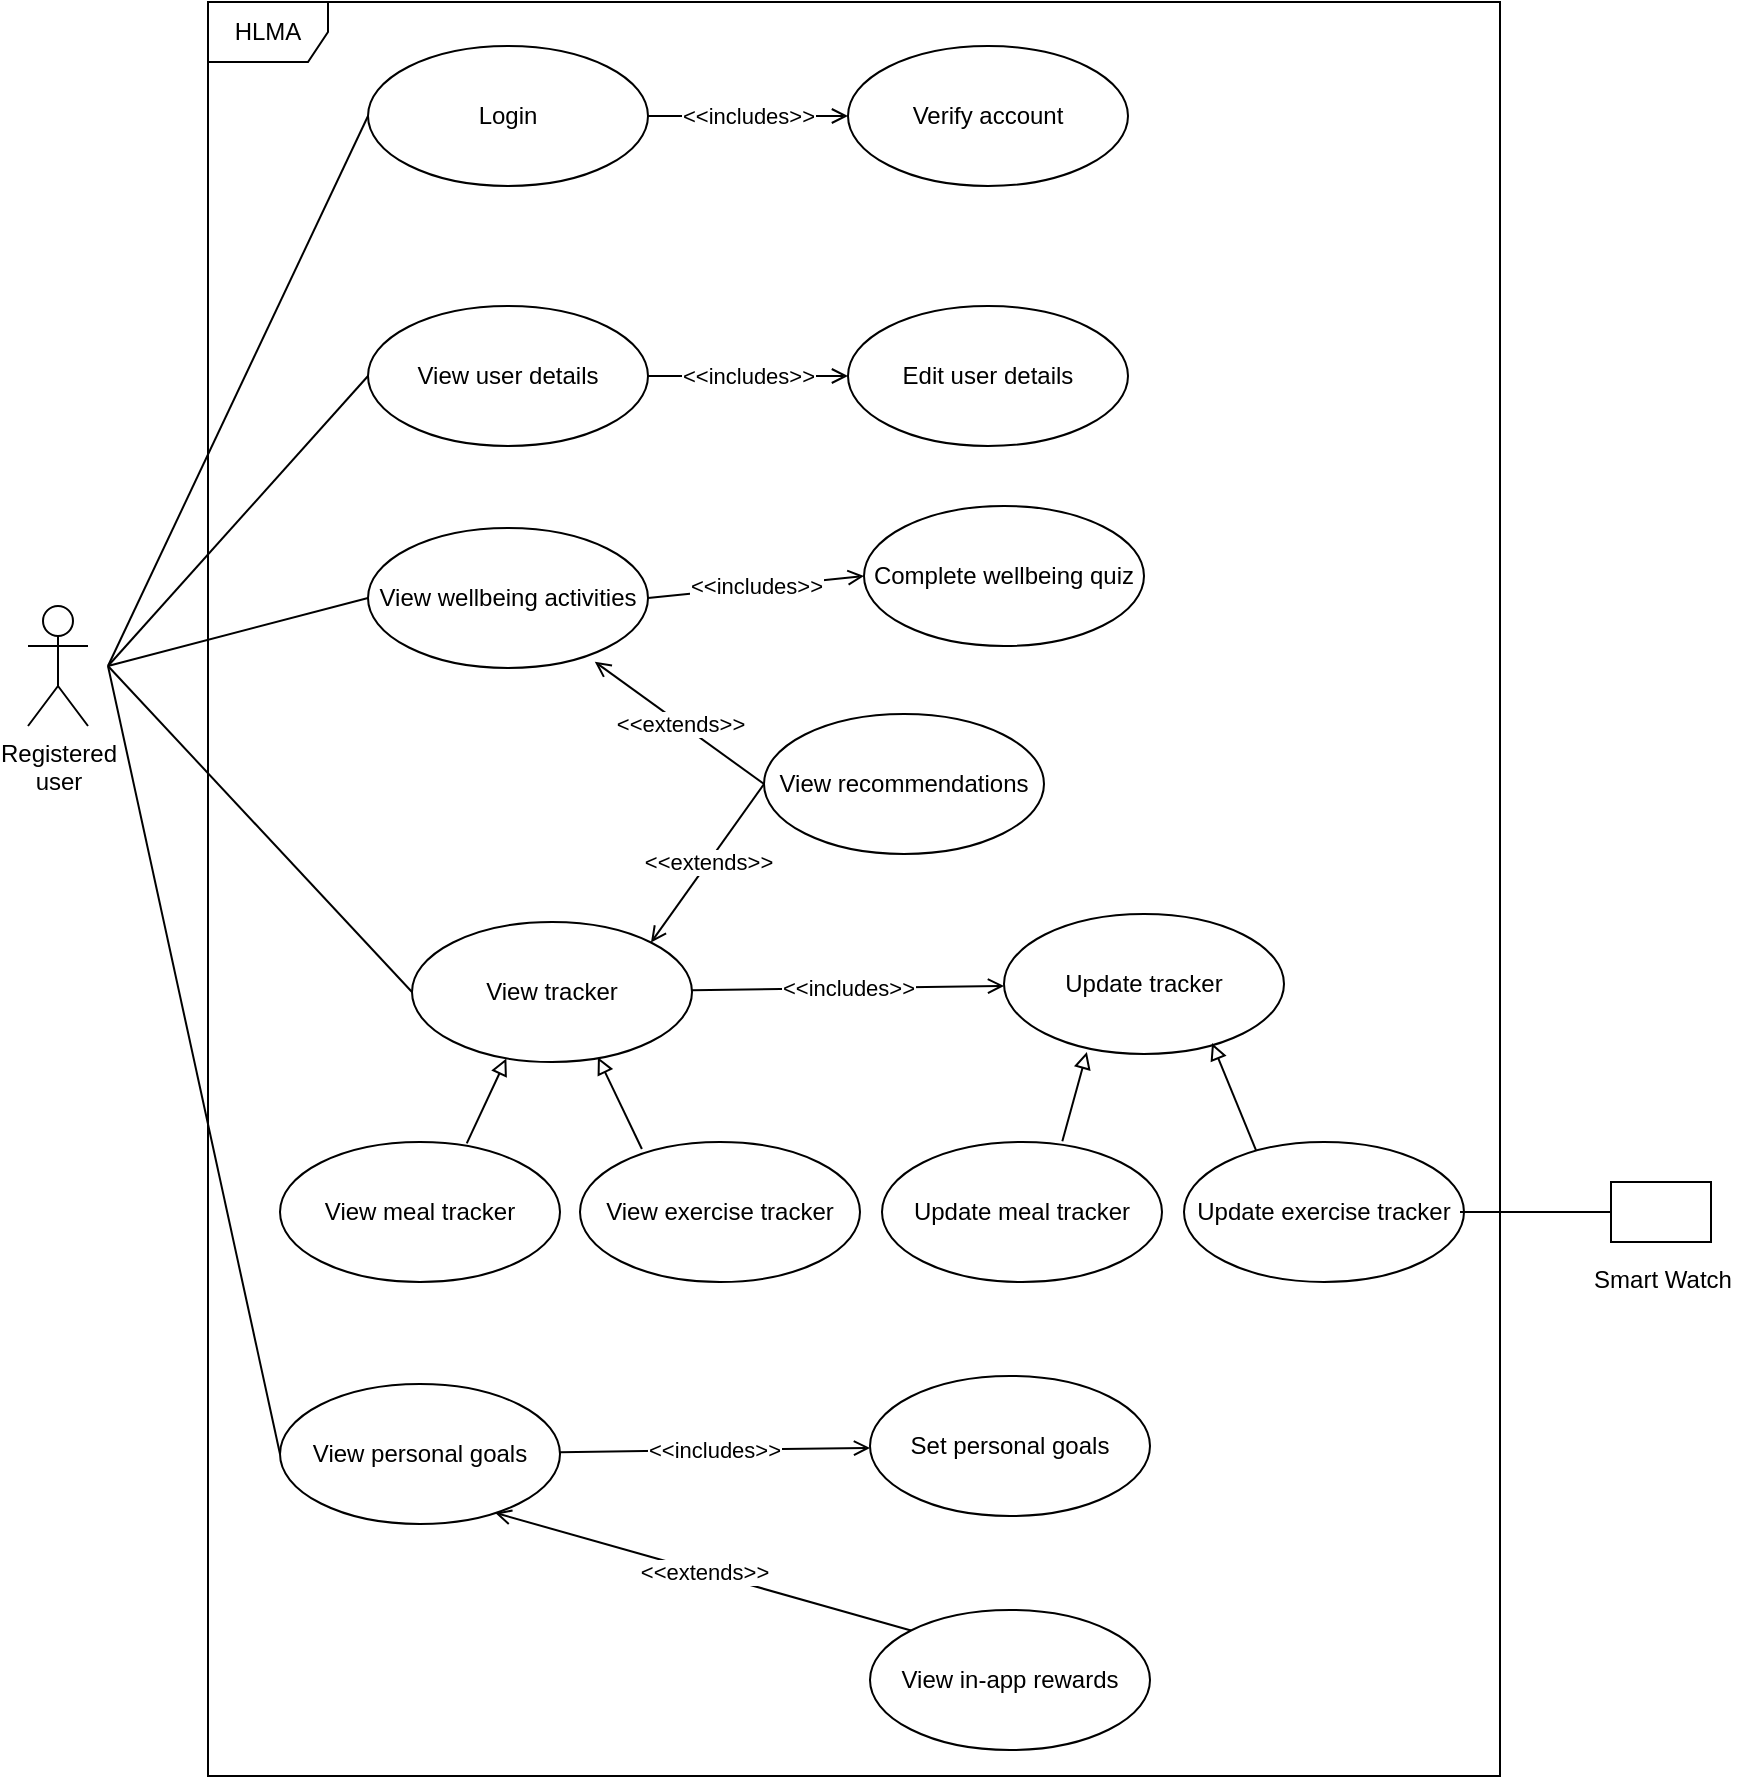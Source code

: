 <mxfile version="20.4.1" type="github">
  <diagram id="Iv71ZyVEkk0wnfyG-dyE" name="Page-1">
    <mxGraphModel dx="1896" dy="1005" grid="0" gridSize="10" guides="1" tooltips="1" connect="1" arrows="1" fold="1" page="0" pageScale="1" pageWidth="827" pageHeight="1169" math="0" shadow="0">
      <root>
        <mxCell id="0" />
        <mxCell id="1" parent="0" />
        <mxCell id="U6Mo1cGebeO-2rWxppmE-1" style="rounded=0;orthogonalLoop=1;jettySize=auto;html=1;entryX=0;entryY=0.5;entryDx=0;entryDy=0;endArrow=none;endFill=0;" parent="1" target="U6Mo1cGebeO-2rWxppmE-6" edge="1">
          <mxGeometry relative="1" as="geometry">
            <mxPoint x="120" y="410" as="sourcePoint" />
          </mxGeometry>
        </mxCell>
        <mxCell id="U6Mo1cGebeO-2rWxppmE-2" style="edgeStyle=none;rounded=0;orthogonalLoop=1;jettySize=auto;html=1;entryX=0;entryY=0.5;entryDx=0;entryDy=0;endArrow=none;endFill=0;" parent="1" target="U6Mo1cGebeO-2rWxppmE-23" edge="1">
          <mxGeometry relative="1" as="geometry">
            <mxPoint x="120" y="410" as="sourcePoint" />
            <mxPoint x="270.503" y="290.251" as="targetPoint" />
          </mxGeometry>
        </mxCell>
        <mxCell id="U6Mo1cGebeO-2rWxppmE-3" value="Registered&lt;br&gt;user" style="shape=umlActor;verticalLabelPosition=bottom;verticalAlign=top;html=1;spacingRight=0;spacingLeft=0;" parent="1" vertex="1">
          <mxGeometry x="80" y="380" width="30" height="60" as="geometry" />
        </mxCell>
        <mxCell id="U6Mo1cGebeO-2rWxppmE-4" value="HLMA" style="shape=umlFrame;whiteSpace=wrap;html=1;" parent="1" vertex="1">
          <mxGeometry x="170" y="78" width="646" height="887" as="geometry" />
        </mxCell>
        <mxCell id="U6Mo1cGebeO-2rWxppmE-5" value="&amp;lt;&amp;lt;includes&amp;gt;&amp;gt;" style="edgeStyle=none;rounded=0;orthogonalLoop=1;jettySize=auto;html=1;exitX=1;exitY=0.5;exitDx=0;exitDy=0;entryX=0;entryY=0.5;entryDx=0;entryDy=0;endArrow=open;endFill=0;" parent="1" source="U6Mo1cGebeO-2rWxppmE-6" target="U6Mo1cGebeO-2rWxppmE-10" edge="1">
          <mxGeometry relative="1" as="geometry" />
        </mxCell>
        <mxCell id="U6Mo1cGebeO-2rWxppmE-6" value="Login" style="ellipse;whiteSpace=wrap;html=1;" parent="1" vertex="1">
          <mxGeometry x="250" y="100" width="140" height="70" as="geometry" />
        </mxCell>
        <mxCell id="U6Mo1cGebeO-2rWxppmE-10" value="Verify account" style="ellipse;whiteSpace=wrap;html=1;" parent="1" vertex="1">
          <mxGeometry x="490" y="100" width="140" height="70" as="geometry" />
        </mxCell>
        <mxCell id="U6Mo1cGebeO-2rWxppmE-31" value="&amp;lt;&amp;lt;includes&amp;gt;&amp;gt;" style="edgeStyle=orthogonalEdgeStyle;rounded=0;orthogonalLoop=1;jettySize=auto;html=1;endArrow=open;endFill=0;" parent="1" source="U6Mo1cGebeO-2rWxppmE-23" target="U6Mo1cGebeO-2rWxppmE-28" edge="1">
          <mxGeometry relative="1" as="geometry" />
        </mxCell>
        <mxCell id="U6Mo1cGebeO-2rWxppmE-23" value="View user details" style="ellipse;whiteSpace=wrap;html=1;" parent="1" vertex="1">
          <mxGeometry x="250" y="230" width="140" height="70" as="geometry" />
        </mxCell>
        <mxCell id="U6Mo1cGebeO-2rWxppmE-28" value="Edit user details" style="ellipse;whiteSpace=wrap;html=1;" parent="1" vertex="1">
          <mxGeometry x="490" y="230" width="140" height="70" as="geometry" />
        </mxCell>
        <mxCell id="U6Mo1cGebeO-2rWxppmE-36" value="&amp;lt;&amp;lt;includes&amp;gt;&amp;gt;" style="rounded=0;orthogonalLoop=1;jettySize=auto;html=1;endArrow=open;endFill=0;" parent="1" source="U6Mo1cGebeO-2rWxppmE-32" target="U6Mo1cGebeO-2rWxppmE-33" edge="1">
          <mxGeometry relative="1" as="geometry" />
        </mxCell>
        <mxCell id="U6Mo1cGebeO-2rWxppmE-39" style="rounded=0;orthogonalLoop=1;jettySize=auto;html=1;entryX=0.667;entryY=0.01;entryDx=0;entryDy=0;exitX=0.337;exitY=0.975;exitDx=0;exitDy=0;entryPerimeter=0;endArrow=none;endFill=0;startArrow=block;startFill=0;exitPerimeter=0;" parent="1" source="U6Mo1cGebeO-2rWxppmE-32" target="U6Mo1cGebeO-2rWxppmE-37" edge="1">
          <mxGeometry relative="1" as="geometry" />
        </mxCell>
        <mxCell id="U6Mo1cGebeO-2rWxppmE-40" style="edgeStyle=none;rounded=0;orthogonalLoop=1;jettySize=auto;html=1;entryX=0.221;entryY=0.05;entryDx=0;entryDy=0;entryPerimeter=0;startArrow=block;startFill=0;endArrow=none;endFill=0;exitX=0.664;exitY=0.966;exitDx=0;exitDy=0;exitPerimeter=0;" parent="1" source="U6Mo1cGebeO-2rWxppmE-32" target="U6Mo1cGebeO-2rWxppmE-38" edge="1">
          <mxGeometry relative="1" as="geometry" />
        </mxCell>
        <mxCell id="U6Mo1cGebeO-2rWxppmE-32" value="View tracker" style="ellipse;whiteSpace=wrap;html=1;" parent="1" vertex="1">
          <mxGeometry x="272" y="538" width="140" height="70" as="geometry" />
        </mxCell>
        <mxCell id="U6Mo1cGebeO-2rWxppmE-33" value="Update tracker" style="ellipse;whiteSpace=wrap;html=1;" parent="1" vertex="1">
          <mxGeometry x="568" y="534" width="140" height="70" as="geometry" />
        </mxCell>
        <mxCell id="U6Mo1cGebeO-2rWxppmE-34" style="edgeStyle=none;rounded=0;orthogonalLoop=1;jettySize=auto;html=1;entryX=0;entryY=0.5;entryDx=0;entryDy=0;endArrow=none;endFill=0;" parent="1" target="U6Mo1cGebeO-2rWxppmE-32" edge="1">
          <mxGeometry relative="1" as="geometry">
            <mxPoint x="120" y="410" as="sourcePoint" />
            <mxPoint x="265.04" y="264.01" as="targetPoint" />
          </mxGeometry>
        </mxCell>
        <mxCell id="U6Mo1cGebeO-2rWxppmE-37" value="View meal tracker" style="ellipse;whiteSpace=wrap;html=1;" parent="1" vertex="1">
          <mxGeometry x="206" y="648" width="140" height="70" as="geometry" />
        </mxCell>
        <mxCell id="U6Mo1cGebeO-2rWxppmE-38" value="View exercise tracker" style="ellipse;whiteSpace=wrap;html=1;" parent="1" vertex="1">
          <mxGeometry x="356" y="648" width="140" height="70" as="geometry" />
        </mxCell>
        <mxCell id="U6Mo1cGebeO-2rWxppmE-46" value="&amp;lt;&amp;lt;includes&amp;gt;&amp;gt;" style="edgeStyle=none;rounded=0;orthogonalLoop=1;jettySize=auto;html=1;exitX=1;exitY=0.5;exitDx=0;exitDy=0;entryX=0;entryY=0.5;entryDx=0;entryDy=0;endArrow=open;endFill=0;" parent="1" source="U6Mo1cGebeO-2rWxppmE-43" target="U6Mo1cGebeO-2rWxppmE-45" edge="1">
          <mxGeometry relative="1" as="geometry" />
        </mxCell>
        <mxCell id="U6Mo1cGebeO-2rWxppmE-43" value="View wellbeing activities" style="ellipse;whiteSpace=wrap;html=1;" parent="1" vertex="1">
          <mxGeometry x="250" y="341" width="140" height="70" as="geometry" />
        </mxCell>
        <mxCell id="U6Mo1cGebeO-2rWxppmE-44" style="edgeStyle=none;rounded=0;orthogonalLoop=1;jettySize=auto;html=1;endArrow=none;endFill=0;entryX=0;entryY=0.5;entryDx=0;entryDy=0;" parent="1" target="U6Mo1cGebeO-2rWxppmE-43" edge="1">
          <mxGeometry relative="1" as="geometry">
            <mxPoint x="120" y="410" as="sourcePoint" />
            <mxPoint x="260.0" y="385" as="targetPoint" />
          </mxGeometry>
        </mxCell>
        <mxCell id="U6Mo1cGebeO-2rWxppmE-45" value="Complete wellbeing quiz" style="ellipse;whiteSpace=wrap;html=1;" parent="1" vertex="1">
          <mxGeometry x="498" y="330" width="140" height="70" as="geometry" />
        </mxCell>
        <mxCell id="U6Mo1cGebeO-2rWxppmE-49" value="&amp;lt;&amp;lt;includes&amp;gt;&amp;gt;" style="edgeStyle=none;rounded=0;orthogonalLoop=1;jettySize=auto;html=1;endArrow=open;endFill=0;" parent="1" source="U6Mo1cGebeO-2rWxppmE-47" target="U6Mo1cGebeO-2rWxppmE-48" edge="1">
          <mxGeometry relative="1" as="geometry" />
        </mxCell>
        <mxCell id="U6Mo1cGebeO-2rWxppmE-47" value="View personal goals" style="ellipse;whiteSpace=wrap;html=1;" parent="1" vertex="1">
          <mxGeometry x="206" y="769" width="140" height="70" as="geometry" />
        </mxCell>
        <mxCell id="U6Mo1cGebeO-2rWxppmE-48" value="Set personal goals" style="ellipse;whiteSpace=wrap;html=1;" parent="1" vertex="1">
          <mxGeometry x="501" y="765" width="140" height="70" as="geometry" />
        </mxCell>
        <mxCell id="U6Mo1cGebeO-2rWxppmE-51" value="&amp;lt;&amp;lt;extends&amp;gt;&amp;gt;" style="edgeStyle=none;rounded=0;orthogonalLoop=1;jettySize=auto;html=1;exitX=0;exitY=0;exitDx=0;exitDy=0;entryX=0.768;entryY=0.92;entryDx=0;entryDy=0;entryPerimeter=0;endArrow=open;endFill=0;" parent="1" source="U6Mo1cGebeO-2rWxppmE-50" target="U6Mo1cGebeO-2rWxppmE-47" edge="1">
          <mxGeometry relative="1" as="geometry" />
        </mxCell>
        <mxCell id="U6Mo1cGebeO-2rWxppmE-50" value="View in-app rewards" style="ellipse;whiteSpace=wrap;html=1;" parent="1" vertex="1">
          <mxGeometry x="501" y="882" width="140" height="70" as="geometry" />
        </mxCell>
        <mxCell id="U6Mo1cGebeO-2rWxppmE-52" style="edgeStyle=none;rounded=0;orthogonalLoop=1;jettySize=auto;html=1;endArrow=none;endFill=0;entryX=0;entryY=0.5;entryDx=0;entryDy=0;" parent="1" target="U6Mo1cGebeO-2rWxppmE-47" edge="1">
          <mxGeometry relative="1" as="geometry">
            <mxPoint x="120" y="410" as="sourcePoint" />
            <mxPoint x="260.0" y="595" as="targetPoint" />
          </mxGeometry>
        </mxCell>
        <mxCell id="U6Mo1cGebeO-2rWxppmE-54" value="&amp;lt;&amp;lt;extends&amp;gt;&amp;gt;" style="edgeStyle=none;rounded=0;orthogonalLoop=1;jettySize=auto;html=1;exitX=0;exitY=0.5;exitDx=0;exitDy=0;entryX=1;entryY=0;entryDx=0;entryDy=0;endArrow=open;endFill=0;" parent="1" source="U6Mo1cGebeO-2rWxppmE-53" target="U6Mo1cGebeO-2rWxppmE-32" edge="1">
          <mxGeometry relative="1" as="geometry">
            <Array as="points" />
          </mxGeometry>
        </mxCell>
        <mxCell id="U6Mo1cGebeO-2rWxppmE-55" value="&amp;lt;&amp;lt;extends&amp;gt;&amp;gt;" style="edgeStyle=none;rounded=0;orthogonalLoop=1;jettySize=auto;html=1;exitX=0;exitY=0.5;exitDx=0;exitDy=0;entryX=0.81;entryY=0.955;entryDx=0;entryDy=0;endArrow=open;endFill=0;entryPerimeter=0;" parent="1" source="U6Mo1cGebeO-2rWxppmE-53" target="U6Mo1cGebeO-2rWxppmE-43" edge="1">
          <mxGeometry relative="1" as="geometry">
            <Array as="points" />
          </mxGeometry>
        </mxCell>
        <mxCell id="U6Mo1cGebeO-2rWxppmE-53" value="View recommendations" style="ellipse;whiteSpace=wrap;html=1;" parent="1" vertex="1">
          <mxGeometry x="448" y="434" width="140" height="70" as="geometry" />
        </mxCell>
        <mxCell id="Tg2sLDgzrEw8H6M97QCM-2" value="Update meal tracker" style="ellipse;whiteSpace=wrap;html=1;" vertex="1" parent="1">
          <mxGeometry x="507" y="648" width="140" height="70" as="geometry" />
        </mxCell>
        <mxCell id="Tg2sLDgzrEw8H6M97QCM-3" value="Update exercise tracker" style="ellipse;whiteSpace=wrap;html=1;" vertex="1" parent="1">
          <mxGeometry x="658" y="648" width="140" height="70" as="geometry" />
        </mxCell>
        <mxCell id="Tg2sLDgzrEw8H6M97QCM-7" style="edgeStyle=none;rounded=0;orthogonalLoop=1;jettySize=auto;html=1;entryX=0.296;entryY=0.986;entryDx=0;entryDy=0;entryPerimeter=0;exitX=0.644;exitY=-0.006;exitDx=0;exitDy=0;exitPerimeter=0;endArrow=block;endFill=0;" edge="1" parent="1" source="Tg2sLDgzrEw8H6M97QCM-2" target="U6Mo1cGebeO-2rWxppmE-33">
          <mxGeometry relative="1" as="geometry">
            <mxPoint x="361.16" y="550.87" as="sourcePoint" />
            <mxPoint x="586" y="647" as="targetPoint" />
          </mxGeometry>
        </mxCell>
        <mxCell id="Tg2sLDgzrEw8H6M97QCM-8" style="edgeStyle=none;rounded=0;orthogonalLoop=1;jettySize=auto;html=1;exitX=0.257;exitY=0.058;exitDx=0;exitDy=0;entryX=0.743;entryY=0.922;entryDx=0;entryDy=0;exitPerimeter=0;entryPerimeter=0;endArrow=block;endFill=0;" edge="1" parent="1" source="Tg2sLDgzrEw8H6M97QCM-3" target="U6Mo1cGebeO-2rWxppmE-33">
          <mxGeometry relative="1" as="geometry">
            <mxPoint x="587" y="548" as="sourcePoint" />
            <mxPoint x="581" y="464" as="targetPoint" />
          </mxGeometry>
        </mxCell>
        <mxCell id="Tg2sLDgzrEw8H6M97QCM-9" style="edgeStyle=none;rounded=0;orthogonalLoop=1;jettySize=auto;html=1;exitX=0.5;exitY=1;exitDx=0;exitDy=0;" edge="1" parent="1" source="U6Mo1cGebeO-2rWxppmE-50" target="U6Mo1cGebeO-2rWxppmE-50">
          <mxGeometry relative="1" as="geometry" />
        </mxCell>
        <mxCell id="Tg2sLDgzrEw8H6M97QCM-12" value="" style="group" vertex="1" connectable="0" parent="1">
          <mxGeometry x="853" y="668" width="87" height="62" as="geometry" />
        </mxCell>
        <mxCell id="Tg2sLDgzrEw8H6M97QCM-10" value="" style="html=1;" vertex="1" parent="Tg2sLDgzrEw8H6M97QCM-12">
          <mxGeometry x="18.5" width="50" height="30" as="geometry" />
        </mxCell>
        <mxCell id="Tg2sLDgzrEw8H6M97QCM-11" value="Smart Watch" style="text;html=1;align=center;verticalAlign=middle;resizable=0;points=[];autosize=1;strokeColor=none;fillColor=none;" vertex="1" parent="Tg2sLDgzrEw8H6M97QCM-12">
          <mxGeometry y="36" width="87" height="26" as="geometry" />
        </mxCell>
        <mxCell id="Tg2sLDgzrEw8H6M97QCM-13" value="" style="edgeStyle=none;rounded=0;orthogonalLoop=1;jettySize=auto;html=1;startArrow=none;startFill=0;endArrow=none;endFill=0;" edge="1" parent="1" source="Tg2sLDgzrEw8H6M97QCM-10">
          <mxGeometry relative="1" as="geometry">
            <mxPoint x="796" y="683" as="targetPoint" />
          </mxGeometry>
        </mxCell>
      </root>
    </mxGraphModel>
  </diagram>
</mxfile>
